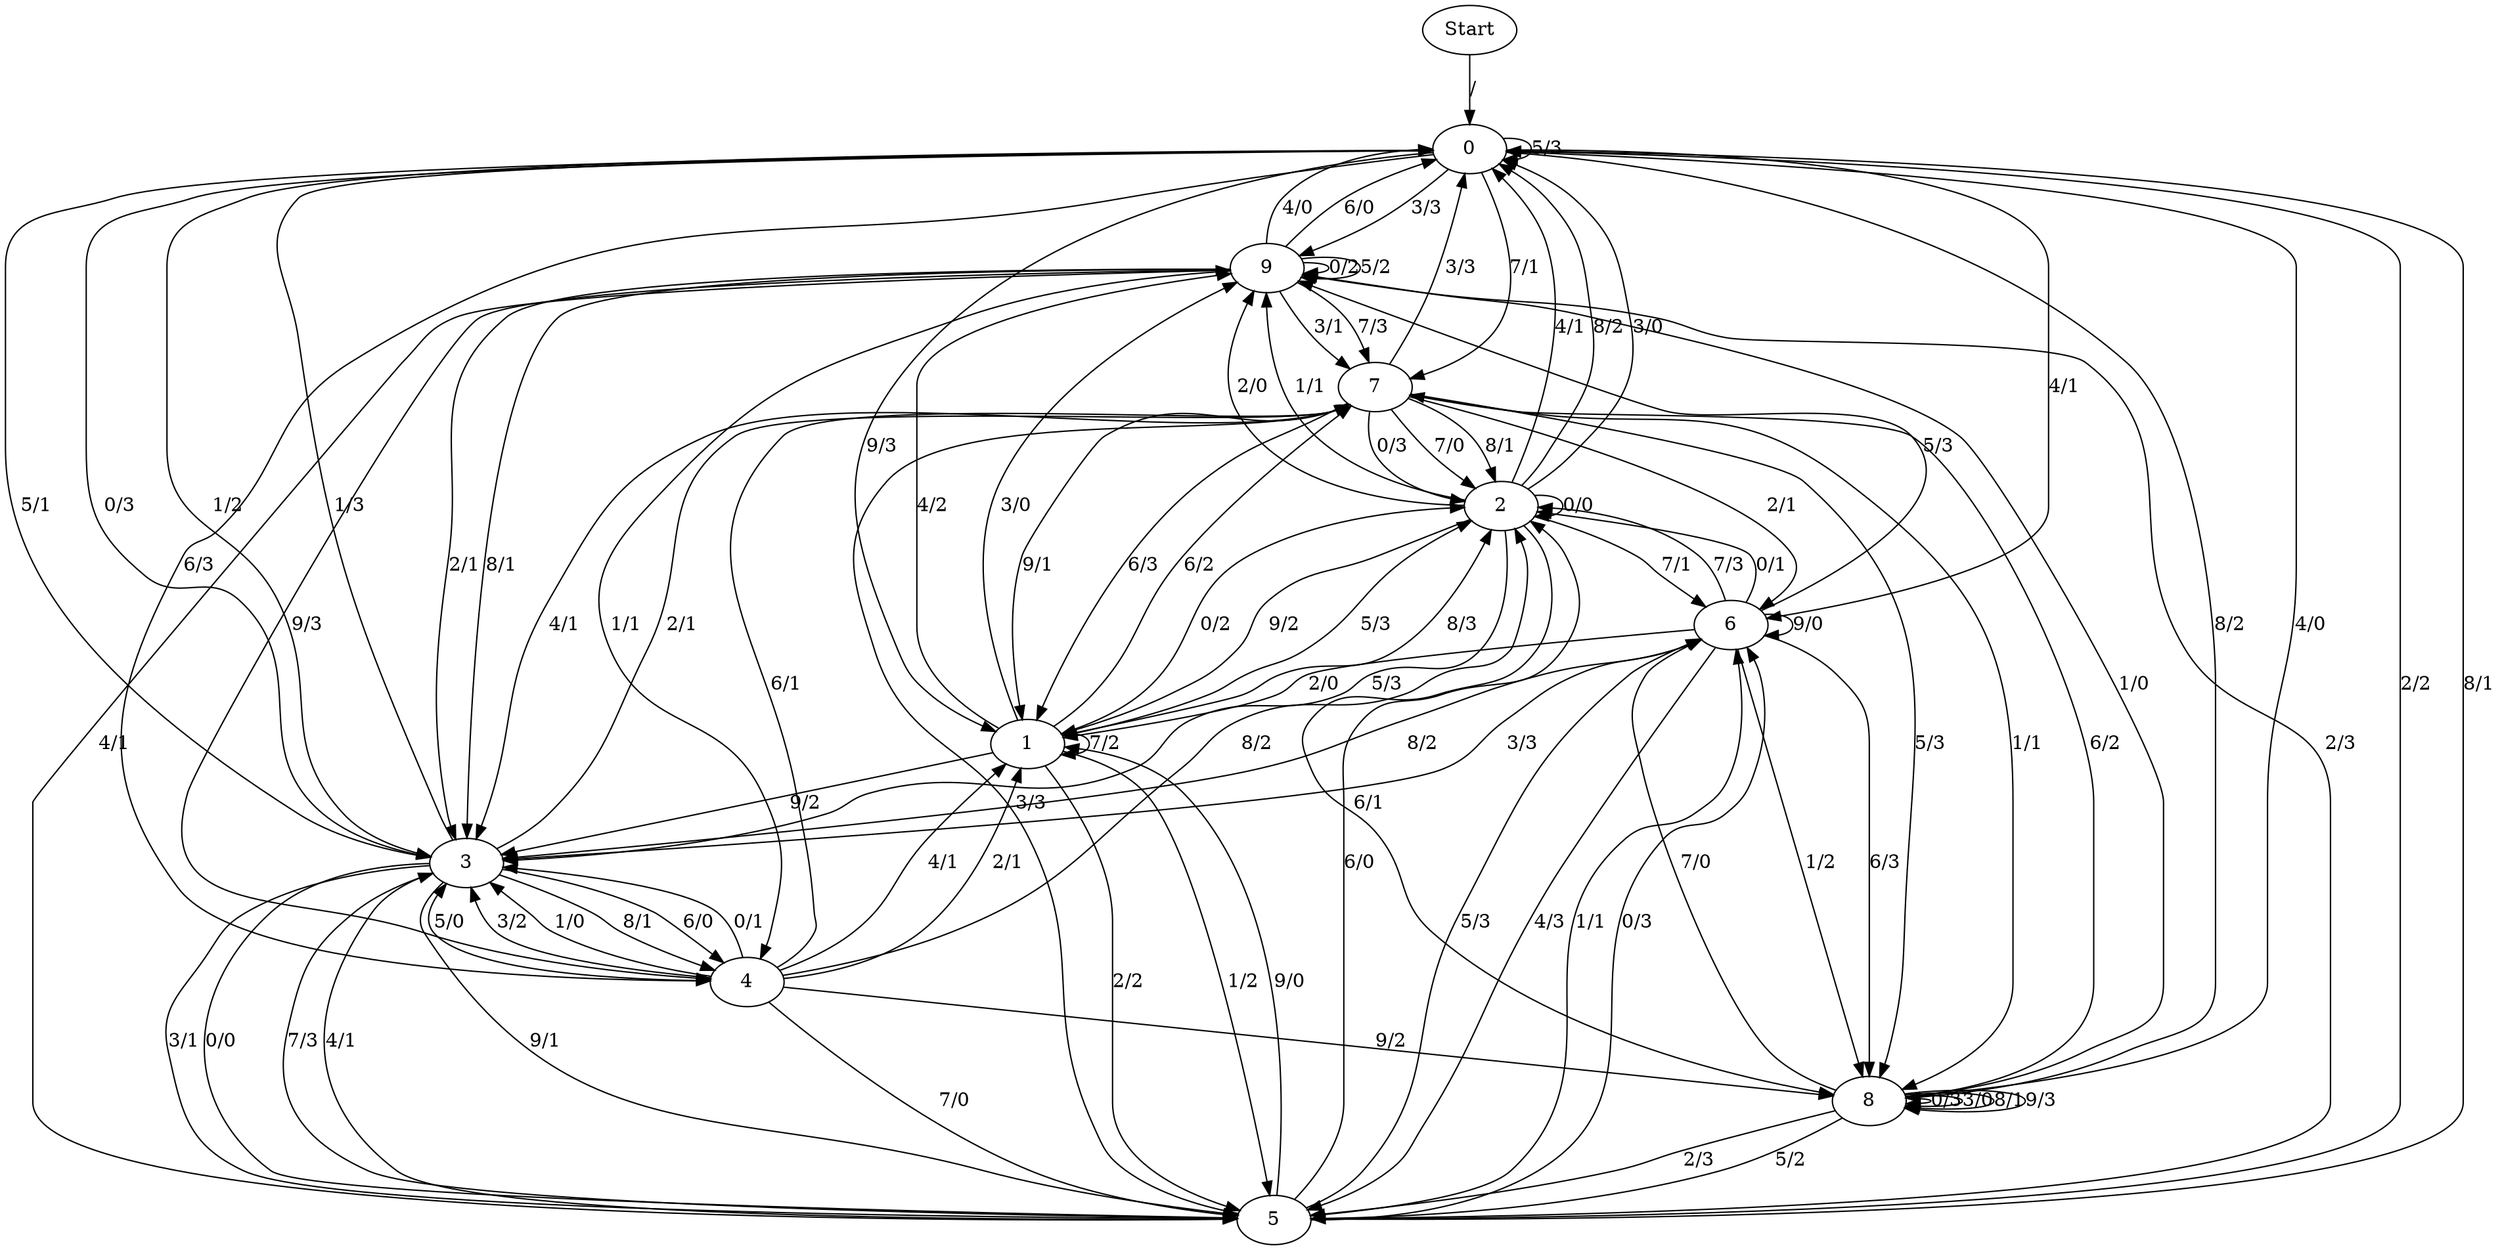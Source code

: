 digraph {
	Start -> 0 [label="/"]
	0 -> 9 [label="3/3"]
	0 -> 4 [label="6/3"]
	0 -> 5 [label="2/2"]
	0 -> 3 [label="1/2"]
	0 -> 7 [label="7/1"]
	0 -> 3 [label="0/3"]
	0 -> 8 [label="8/2"]
	0 -> 1 [label="9/3"]
	0 -> 6 [label="4/1"]
	0 -> 0 [label="5/3"]
	8 -> 8 [label="0/3"]
	8 -> 7 [label="6/2"]
	8 -> 6 [label="7/0"]
	8 -> 5 [label="5/2"]
	8 -> 5 [label="2/3"]
	8 -> 0 [label="4/0"]
	8 -> 8 [label="3/0"]
	8 -> 8 [label="8/1"]
	8 -> 9 [label="1/0"]
	8 -> 8 [label="9/3"]
	9 -> 0 [label="4/0"]
	9 -> 0 [label="6/0"]
	9 -> 3 [label="2/1"]
	9 -> 7 [label="3/1"]
	9 -> 4 [label="9/3"]
	9 -> 7 [label="7/3"]
	9 -> 9 [label="0/2"]
	9 -> 3 [label="8/1"]
	9 -> 4 [label="1/1"]
	9 -> 9 [label="5/2"]
	3 -> 7 [label="2/1"]
	3 -> 5 [label="0/0"]
	3 -> 0 [label="1/3"]
	3 -> 5 [label="4/1"]
	3 -> 4 [label="8/1"]
	3 -> 5 [label="9/1"]
	3 -> 0 [label="5/1"]
	3 -> 4 [label="6/0"]
	3 -> 5 [label="3/1"]
	4 -> 5 [label="7/0"]
	4 -> 2 [label="8/2"]
	4 -> 1 [label="2/1"]
	4 -> 8 [label="9/2"]
	4 -> 3 [label="0/1"]
	4 -> 7 [label="6/1"]
	4 -> 1 [label="4/1"]
	4 -> 3 [label="5/0"]
	4 -> 3 [label="3/2"]
	4 -> 3 [label="1/0"]
	5 -> 9 [label="2/3"]
	5 -> 1 [label="9/0"]
	5 -> 9 [label="4/1"]
	5 -> 3 [label="7/3"]
	5 -> 6 [label="1/1"]
	5 -> 6 [label="0/3"]
	5 -> 2 [label="6/0"]
	5 -> 7 [label="3/3"]
	5 -> 0 [label="8/1"]
	5 -> 6 [label="5/3"]
	6 -> 2 [label="7/3"]
	6 -> 2 [label="0/1"]
	6 -> 1 [label="2/0"]
	6 -> 3 [label="3/3"]
	6 -> 5 [label="4/3"]
	6 -> 8 [label="6/3"]
	6 -> 3 [label="8/2"]
	6 -> 6 [label="9/0"]
	6 -> 9 [label="5/3"]
	6 -> 8 [label="1/2"]
	1 -> 7 [label="6/2"]
	1 -> 3 [label="9/2"]
	1 -> 2 [label="5/3"]
	1 -> 1 [label="7/2"]
	1 -> 9 [label="3/0"]
	1 -> 5 [label="1/2"]
	1 -> 5 [label="2/2"]
	1 -> 2 [label="8/3"]
	1 -> 2 [label="0/2"]
	1 -> 9 [label="4/2"]
	7 -> 8 [label="5/3"]
	7 -> 1 [label="9/1"]
	7 -> 2 [label="8/1"]
	7 -> 0 [label="3/3"]
	7 -> 1 [label="6/3"]
	7 -> 2 [label="0/3"]
	7 -> 2 [label="7/0"]
	7 -> 8 [label="1/1"]
	7 -> 3 [label="4/1"]
	7 -> 6 [label="2/1"]
	2 -> 0 [label="4/1"]
	2 -> 0 [label="8/2"]
	2 -> 3 [label="5/3"]
	2 -> 0 [label="3/0"]
	2 -> 8 [label="6/1"]
	2 -> 1 [label="9/2"]
	2 -> 2 [label="0/0"]
	2 -> 9 [label="1/1"]
	2 -> 9 [label="2/0"]
	2 -> 6 [label="7/1"]
}